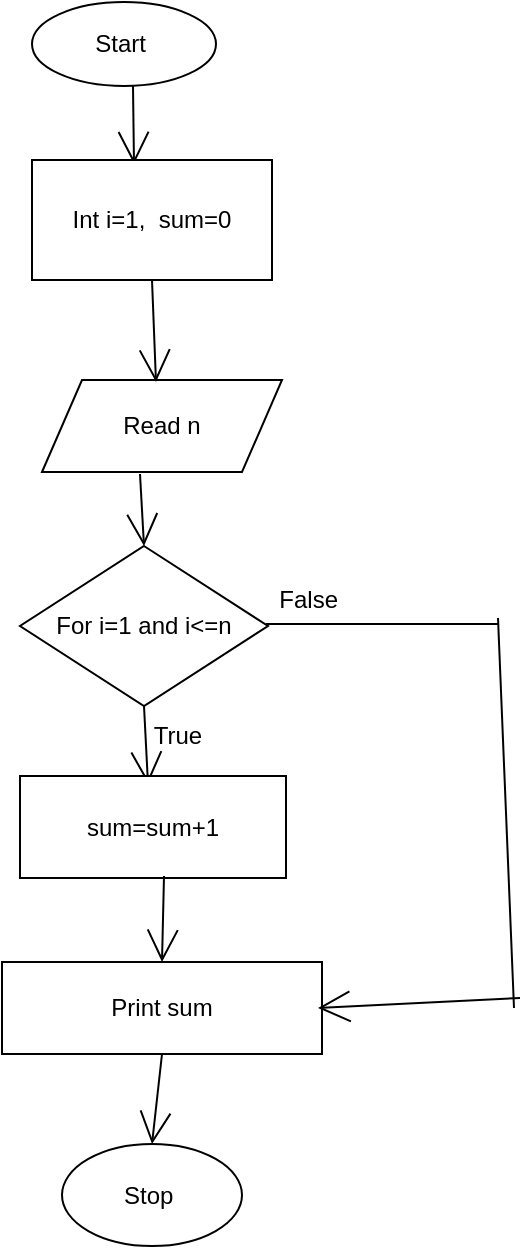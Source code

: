 <mxfile version="20.2.6" type="github">
  <diagram id="Eh-GrUueEOdtxerANv14" name="Page-1">
    <mxGraphModel dx="325" dy="656" grid="0" gridSize="10" guides="1" tooltips="1" connect="1" arrows="1" fold="1" page="0" pageScale="1" pageWidth="827" pageHeight="1169" math="0" shadow="0">
      <root>
        <mxCell id="0" />
        <mxCell id="1" parent="0" />
        <mxCell id="PQUBVpHP9E0-OhygN85d-1" value="Start&amp;nbsp;" style="ellipse;whiteSpace=wrap;html=1;hachureGap=4;" vertex="1" parent="1">
          <mxGeometry x="160" y="22" width="92" height="42" as="geometry" />
        </mxCell>
        <mxCell id="PQUBVpHP9E0-OhygN85d-2" value="" style="edgeStyle=none;orthogonalLoop=1;jettySize=auto;html=1;rounded=0;endArrow=open;startSize=14;endSize=14;sourcePerimeterSpacing=8;targetPerimeterSpacing=8;curved=1;" edge="1" parent="1">
          <mxGeometry width="120" relative="1" as="geometry">
            <mxPoint x="210.5" y="64" as="sourcePoint" />
            <mxPoint x="211" y="103" as="targetPoint" />
            <Array as="points" />
          </mxGeometry>
        </mxCell>
        <mxCell id="PQUBVpHP9E0-OhygN85d-4" value="Int i=1,&amp;nbsp; sum=0" style="rounded=0;whiteSpace=wrap;html=1;hachureGap=4;" vertex="1" parent="1">
          <mxGeometry x="160" y="101" width="120" height="60" as="geometry" />
        </mxCell>
        <mxCell id="PQUBVpHP9E0-OhygN85d-5" value="Read n" style="shape=parallelogram;perimeter=parallelogramPerimeter;whiteSpace=wrap;html=1;fixedSize=1;hachureGap=4;" vertex="1" parent="1">
          <mxGeometry x="165" y="211" width="120" height="46" as="geometry" />
        </mxCell>
        <mxCell id="PQUBVpHP9E0-OhygN85d-6" value="" style="edgeStyle=none;orthogonalLoop=1;jettySize=auto;html=1;rounded=0;endArrow=open;startSize=14;endSize=14;sourcePerimeterSpacing=8;targetPerimeterSpacing=8;curved=1;exitX=0.5;exitY=1;exitDx=0;exitDy=0;" edge="1" parent="1" source="PQUBVpHP9E0-OhygN85d-4">
          <mxGeometry width="120" relative="1" as="geometry">
            <mxPoint x="164" y="189" as="sourcePoint" />
            <mxPoint x="222" y="212" as="targetPoint" />
            <Array as="points" />
          </mxGeometry>
        </mxCell>
        <mxCell id="PQUBVpHP9E0-OhygN85d-7" value="" style="edgeStyle=none;orthogonalLoop=1;jettySize=auto;html=1;rounded=0;endArrow=open;startSize=14;endSize=14;sourcePerimeterSpacing=8;targetPerimeterSpacing=8;curved=1;entryX=0.5;entryY=0;entryDx=0;entryDy=0;" edge="1" parent="1" target="PQUBVpHP9E0-OhygN85d-8">
          <mxGeometry width="120" relative="1" as="geometry">
            <mxPoint x="214" y="258" as="sourcePoint" />
            <mxPoint x="216" y="304" as="targetPoint" />
            <Array as="points" />
          </mxGeometry>
        </mxCell>
        <mxCell id="PQUBVpHP9E0-OhygN85d-8" value="For i=1 and i&amp;lt;=n" style="rhombus;whiteSpace=wrap;html=1;hachureGap=4;" vertex="1" parent="1">
          <mxGeometry x="154" y="294" width="124" height="80" as="geometry" />
        </mxCell>
        <mxCell id="PQUBVpHP9E0-OhygN85d-9" value="" style="edgeStyle=none;orthogonalLoop=1;jettySize=auto;html=1;rounded=0;endArrow=open;startSize=14;endSize=14;sourcePerimeterSpacing=8;targetPerimeterSpacing=8;curved=1;exitX=0.5;exitY=1;exitDx=0;exitDy=0;" edge="1" parent="1" source="PQUBVpHP9E0-OhygN85d-8">
          <mxGeometry width="120" relative="1" as="geometry">
            <mxPoint x="139" y="361" as="sourcePoint" />
            <mxPoint x="218" y="413" as="targetPoint" />
            <Array as="points" />
          </mxGeometry>
        </mxCell>
        <mxCell id="PQUBVpHP9E0-OhygN85d-10" value="sum=sum+1" style="rounded=0;whiteSpace=wrap;html=1;hachureGap=4;" vertex="1" parent="1">
          <mxGeometry x="154" y="409" width="133" height="51" as="geometry" />
        </mxCell>
        <mxCell id="PQUBVpHP9E0-OhygN85d-12" value="" style="edgeStyle=none;orthogonalLoop=1;jettySize=auto;html=1;rounded=0;endArrow=open;startSize=14;endSize=14;sourcePerimeterSpacing=8;targetPerimeterSpacing=8;curved=1;entryX=0.5;entryY=0;entryDx=0;entryDy=0;" edge="1" parent="1" target="PQUBVpHP9E0-OhygN85d-13">
          <mxGeometry width="120" relative="1" as="geometry">
            <mxPoint x="226" y="459" as="sourcePoint" />
            <mxPoint x="226" y="497" as="targetPoint" />
            <Array as="points" />
          </mxGeometry>
        </mxCell>
        <mxCell id="PQUBVpHP9E0-OhygN85d-13" value="Print sum" style="rounded=0;whiteSpace=wrap;html=1;hachureGap=4;" vertex="1" parent="1">
          <mxGeometry x="145" y="502" width="160" height="46" as="geometry" />
        </mxCell>
        <mxCell id="PQUBVpHP9E0-OhygN85d-14" value="" style="endArrow=none;html=1;rounded=0;startSize=14;endSize=14;sourcePerimeterSpacing=8;targetPerimeterSpacing=8;curved=1;" edge="1" parent="1">
          <mxGeometry width="50" height="50" relative="1" as="geometry">
            <mxPoint x="277" y="333" as="sourcePoint" />
            <mxPoint x="393" y="333" as="targetPoint" />
          </mxGeometry>
        </mxCell>
        <mxCell id="PQUBVpHP9E0-OhygN85d-15" value="" style="endArrow=none;html=1;rounded=0;startSize=14;endSize=14;sourcePerimeterSpacing=8;targetPerimeterSpacing=8;curved=1;" edge="1" parent="1">
          <mxGeometry width="50" height="50" relative="1" as="geometry">
            <mxPoint x="393" y="330" as="sourcePoint" />
            <mxPoint x="401" y="525" as="targetPoint" />
          </mxGeometry>
        </mxCell>
        <mxCell id="PQUBVpHP9E0-OhygN85d-16" value="" style="edgeStyle=none;orthogonalLoop=1;jettySize=auto;html=1;rounded=0;endArrow=open;startSize=14;endSize=14;sourcePerimeterSpacing=8;targetPerimeterSpacing=8;curved=1;" edge="1" parent="1">
          <mxGeometry width="120" relative="1" as="geometry">
            <mxPoint x="404" y="520" as="sourcePoint" />
            <mxPoint x="303" y="525" as="targetPoint" />
            <Array as="points" />
          </mxGeometry>
        </mxCell>
        <mxCell id="PQUBVpHP9E0-OhygN85d-17" value="" style="edgeStyle=none;orthogonalLoop=1;jettySize=auto;html=1;rounded=0;endArrow=open;startSize=14;endSize=14;sourcePerimeterSpacing=8;targetPerimeterSpacing=8;curved=1;exitX=0.5;exitY=1;exitDx=0;exitDy=0;entryX=0.5;entryY=0;entryDx=0;entryDy=0;" edge="1" parent="1" source="PQUBVpHP9E0-OhygN85d-13" target="PQUBVpHP9E0-OhygN85d-18">
          <mxGeometry width="120" relative="1" as="geometry">
            <mxPoint x="185" y="492" as="sourcePoint" />
            <mxPoint x="231" y="587" as="targetPoint" />
            <Array as="points" />
          </mxGeometry>
        </mxCell>
        <mxCell id="PQUBVpHP9E0-OhygN85d-18" value="Stop&amp;nbsp;" style="ellipse;whiteSpace=wrap;html=1;hachureGap=4;" vertex="1" parent="1">
          <mxGeometry x="175" y="593" width="90" height="51" as="geometry" />
        </mxCell>
        <mxCell id="PQUBVpHP9E0-OhygN85d-20" value="True" style="text;strokeColor=none;fillColor=none;html=1;align=center;verticalAlign=middle;whiteSpace=wrap;rounded=0;hachureGap=4;" vertex="1" parent="1">
          <mxGeometry x="203" y="374" width="60" height="30" as="geometry" />
        </mxCell>
        <mxCell id="PQUBVpHP9E0-OhygN85d-21" value="False&amp;nbsp;" style="text;strokeColor=none;fillColor=none;html=1;align=center;verticalAlign=middle;whiteSpace=wrap;rounded=0;hachureGap=4;" vertex="1" parent="1">
          <mxGeometry x="270" y="306" width="60" height="30" as="geometry" />
        </mxCell>
      </root>
    </mxGraphModel>
  </diagram>
</mxfile>
